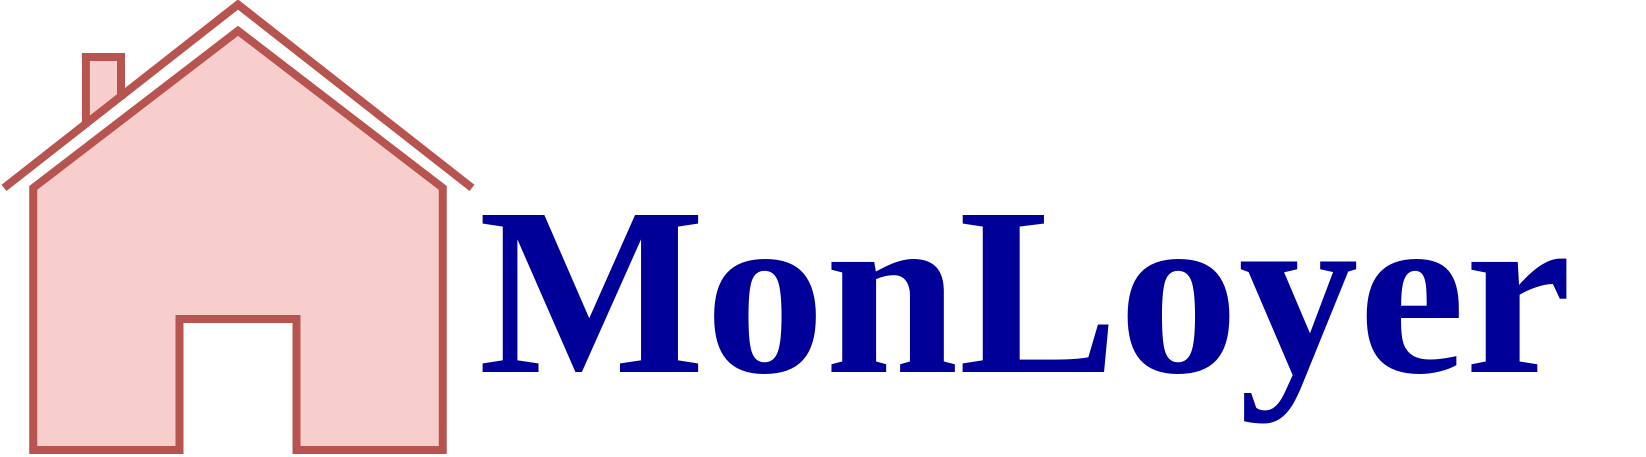 <mxfile version="20.5.3" type="device"><diagram id="-gvml1U7NgFjmbnnkuOG" name="Page-1"><mxGraphModel dx="1038" dy="541" grid="1" gridSize="10" guides="1" tooltips="1" connect="1" arrows="1" fold="1" page="1" pageScale="1" pageWidth="850" pageHeight="1100" math="0" shadow="0"><root><mxCell id="0"/><mxCell id="1" parent="0"/><mxCell id="YM8xa-Awa4t3MZU3B85d-2" value="MonLoyer" style="text;html=1;align=center;verticalAlign=middle;resizable=0;points=[];autosize=1;fontSize=120;fontStyle=1;fontFamily=Comic Sans MS;fillColor=none;fontColor=#000099;" vertex="1" parent="1"><mxGeometry x="220" y="410" width="620" height="160" as="geometry"/></mxCell><mxCell id="YM8xa-Awa4t3MZU3B85d-5" value="" style="html=1;verticalLabelPosition=bottom;align=center;labelBackgroundColor=#ffffff;verticalAlign=top;strokeWidth=4;shadow=0;dashed=0;shape=mxgraph.ios7.icons.home;fontFamily=Comic Sans MS;fontSize=120;fillColor=#f8cecc;strokeColor=#b85450;" vertex="1" parent="1"><mxGeometry x="20" y="347.25" width="234" height="222.75" as="geometry"/></mxCell></root></mxGraphModel></diagram></mxfile>
